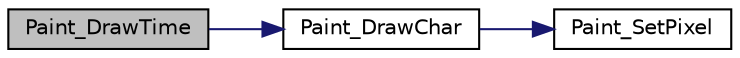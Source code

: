 digraph "Paint_DrawTime"
{
 // LATEX_PDF_SIZE
  bgcolor="transparent";
  edge [fontname="Helvetica",fontsize="10",labelfontname="Helvetica",labelfontsize="10"];
  node [fontname="Helvetica",fontsize="10",shape=record];
  rankdir="LR";
  Node1 [label="Paint_DrawTime",height=0.2,width=0.4,color="black", fillcolor="grey75", style="filled", fontcolor="black",tooltip="function: Display time parameter: Xstart ：X coordinate Ystart : Y coordinate pTime : Time-related str..."];
  Node1 -> Node2 [color="midnightblue",fontsize="10",style="solid",fontname="Helvetica"];
  Node2 [label="Paint_DrawChar",height=0.2,width=0.4,color="black",URL="$GUI__Paint_8c.html#a445504f3acd814f2c2dab209e8b7e26e",tooltip="function: Show English characters parameter: Xpoint ：X coordinate Ypoint ：Y coordinate Acsii_Char ：To..."];
  Node2 -> Node3 [color="midnightblue",fontsize="10",style="solid",fontname="Helvetica"];
  Node3 [label="Paint_SetPixel",height=0.2,width=0.4,color="black",URL="$GUI__Paint_8c.html#a48f4f5f8b9b528f98d3ddb1c2e2e108f",tooltip="function: Draw Pixels parameter: Xpoint : At point X Ypoint : At point Y Color : Painted colors"];
}
